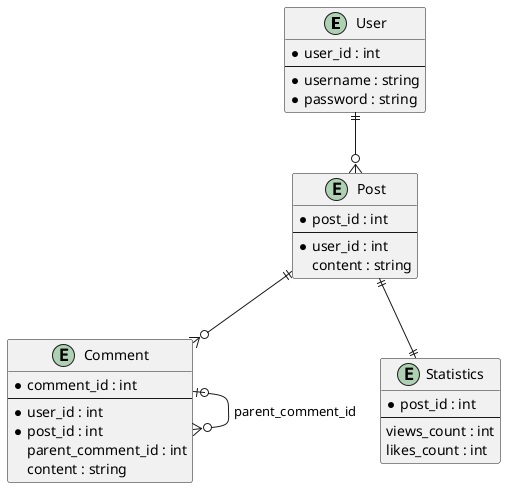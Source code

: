 @startuml
entity "User" as user {
  *user_id : int
  ---
  *username : string
  *password : string
}

entity "Post" as post {
  *post_id : int
  ---
  *user_id : int
  content : string
}

entity "Comment" as comment {
  *comment_id : int
  ---
  *user_id : int
  *post_id : int
  parent_comment_id : int
  content : string
}

entity "Statistics" as stats {
  *post_id : int
  ---
  views_count : int
  likes_count : int
}

user ||--o{ post
post ||--o{ comment
comment |o--o{ comment : parent_comment_id
post ||--|| stats
@enduml
